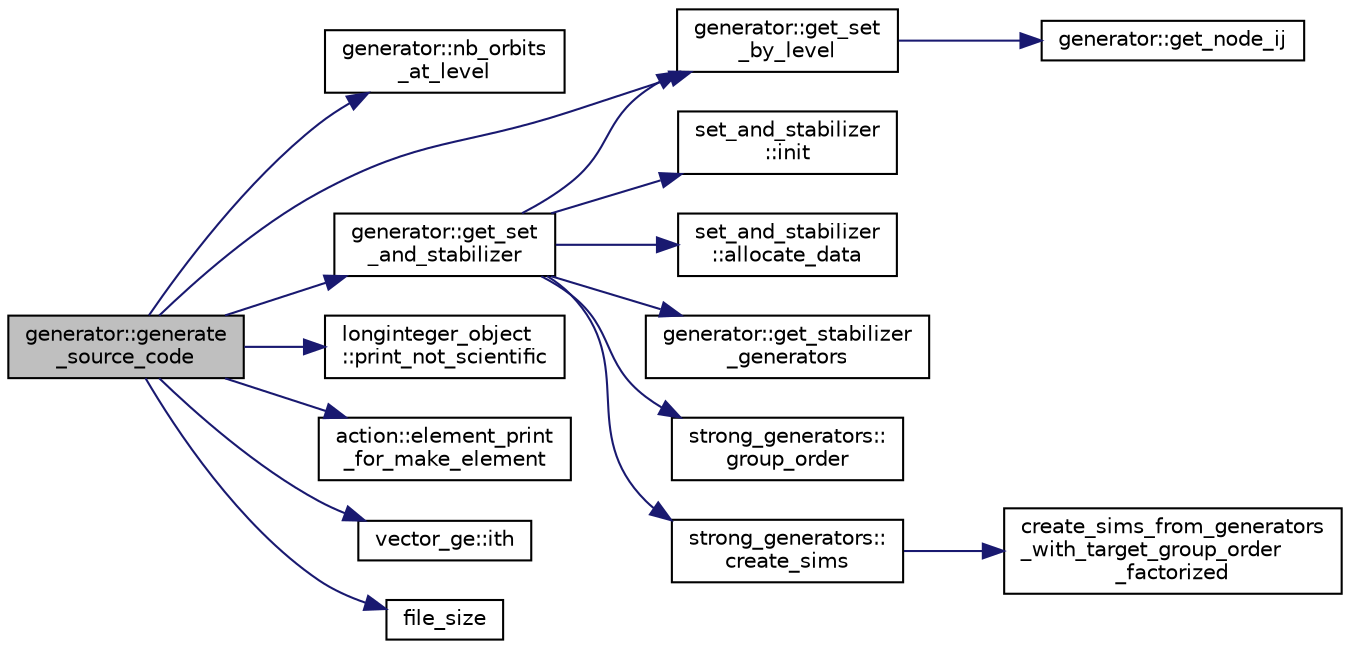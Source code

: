 digraph "generator::generate_source_code"
{
  edge [fontname="Helvetica",fontsize="10",labelfontname="Helvetica",labelfontsize="10"];
  node [fontname="Helvetica",fontsize="10",shape=record];
  rankdir="LR";
  Node8427 [label="generator::generate\l_source_code",height=0.2,width=0.4,color="black", fillcolor="grey75", style="filled", fontcolor="black"];
  Node8427 -> Node8428 [color="midnightblue",fontsize="10",style="solid",fontname="Helvetica"];
  Node8428 [label="generator::nb_orbits\l_at_level",height=0.2,width=0.4,color="black", fillcolor="white", style="filled",URL="$d7/d73/classgenerator.html#a020f3d8378448310d044a4a24fadf301"];
  Node8427 -> Node8429 [color="midnightblue",fontsize="10",style="solid",fontname="Helvetica"];
  Node8429 [label="generator::get_set\l_by_level",height=0.2,width=0.4,color="black", fillcolor="white", style="filled",URL="$d7/d73/classgenerator.html#a3012a80d862b42c848b84584389c8594"];
  Node8429 -> Node8430 [color="midnightblue",fontsize="10",style="solid",fontname="Helvetica"];
  Node8430 [label="generator::get_node_ij",height=0.2,width=0.4,color="black", fillcolor="white", style="filled",URL="$d7/d73/classgenerator.html#a8cea5411b42336694738530732ede540"];
  Node8427 -> Node8431 [color="midnightblue",fontsize="10",style="solid",fontname="Helvetica"];
  Node8431 [label="generator::get_set\l_and_stabilizer",height=0.2,width=0.4,color="black", fillcolor="white", style="filled",URL="$d7/d73/classgenerator.html#a23116270f27facfd48e4190a84e0ef20"];
  Node8431 -> Node8432 [color="midnightblue",fontsize="10",style="solid",fontname="Helvetica"];
  Node8432 [label="set_and_stabilizer\l::init",height=0.2,width=0.4,color="black", fillcolor="white", style="filled",URL="$de/df6/classset__and__stabilizer.html#a9824acdea41591e8086e76aa8b2e4b53"];
  Node8431 -> Node8433 [color="midnightblue",fontsize="10",style="solid",fontname="Helvetica"];
  Node8433 [label="set_and_stabilizer\l::allocate_data",height=0.2,width=0.4,color="black", fillcolor="white", style="filled",URL="$de/df6/classset__and__stabilizer.html#ad5d7e012c6bc6fc25f491fe680aa32fa"];
  Node8431 -> Node8429 [color="midnightblue",fontsize="10",style="solid",fontname="Helvetica"];
  Node8431 -> Node8434 [color="midnightblue",fontsize="10",style="solid",fontname="Helvetica"];
  Node8434 [label="generator::get_stabilizer\l_generators",height=0.2,width=0.4,color="black", fillcolor="white", style="filled",URL="$d7/d73/classgenerator.html#a744da633f741e1aa27701fe9d203d564"];
  Node8431 -> Node8435 [color="midnightblue",fontsize="10",style="solid",fontname="Helvetica"];
  Node8435 [label="strong_generators::\lgroup_order",height=0.2,width=0.4,color="black", fillcolor="white", style="filled",URL="$dc/d09/classstrong__generators.html#a91f453c2bfd6502b96f4b4eed16beb20"];
  Node8431 -> Node8436 [color="midnightblue",fontsize="10",style="solid",fontname="Helvetica"];
  Node8436 [label="strong_generators::\lcreate_sims",height=0.2,width=0.4,color="black", fillcolor="white", style="filled",URL="$dc/d09/classstrong__generators.html#afca700d50772a39eeb74239355ae67e1"];
  Node8436 -> Node8437 [color="midnightblue",fontsize="10",style="solid",fontname="Helvetica"];
  Node8437 [label="create_sims_from_generators\l_with_target_group_order\l_factorized",height=0.2,width=0.4,color="black", fillcolor="white", style="filled",URL="$d2/d3a/group__theory_8h.html#a40f2df36e351d6e63bd2bb196cc5b430"];
  Node8427 -> Node8438 [color="midnightblue",fontsize="10",style="solid",fontname="Helvetica"];
  Node8438 [label="longinteger_object\l::print_not_scientific",height=0.2,width=0.4,color="black", fillcolor="white", style="filled",URL="$dd/d7e/classlonginteger__object.html#ab80ea5c103cf97de662da3f1c79b2dd4"];
  Node8427 -> Node8439 [color="midnightblue",fontsize="10",style="solid",fontname="Helvetica"];
  Node8439 [label="action::element_print\l_for_make_element",height=0.2,width=0.4,color="black", fillcolor="white", style="filled",URL="$d2/d86/classaction.html#afd16c6446777c0ce519c84be26815c49"];
  Node8427 -> Node8440 [color="midnightblue",fontsize="10",style="solid",fontname="Helvetica"];
  Node8440 [label="vector_ge::ith",height=0.2,width=0.4,color="black", fillcolor="white", style="filled",URL="$d4/d6e/classvector__ge.html#a1ff002e8b746a9beb119d57dcd4a15ff"];
  Node8427 -> Node8441 [color="midnightblue",fontsize="10",style="solid",fontname="Helvetica"];
  Node8441 [label="file_size",height=0.2,width=0.4,color="black", fillcolor="white", style="filled",URL="$df/dbf/sajeeb_8_c.html#a5c37cf5785204b6e9adf647dc14d0e50"];
}
